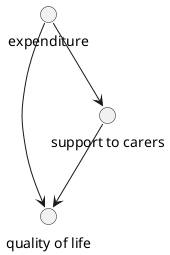 @startuml
() "expenditure" as expenditure
() "support to carers" as support
() "quality of life" as qol

expenditure -d-> support
expenditure -r-> qol
support --> qol

@enduml